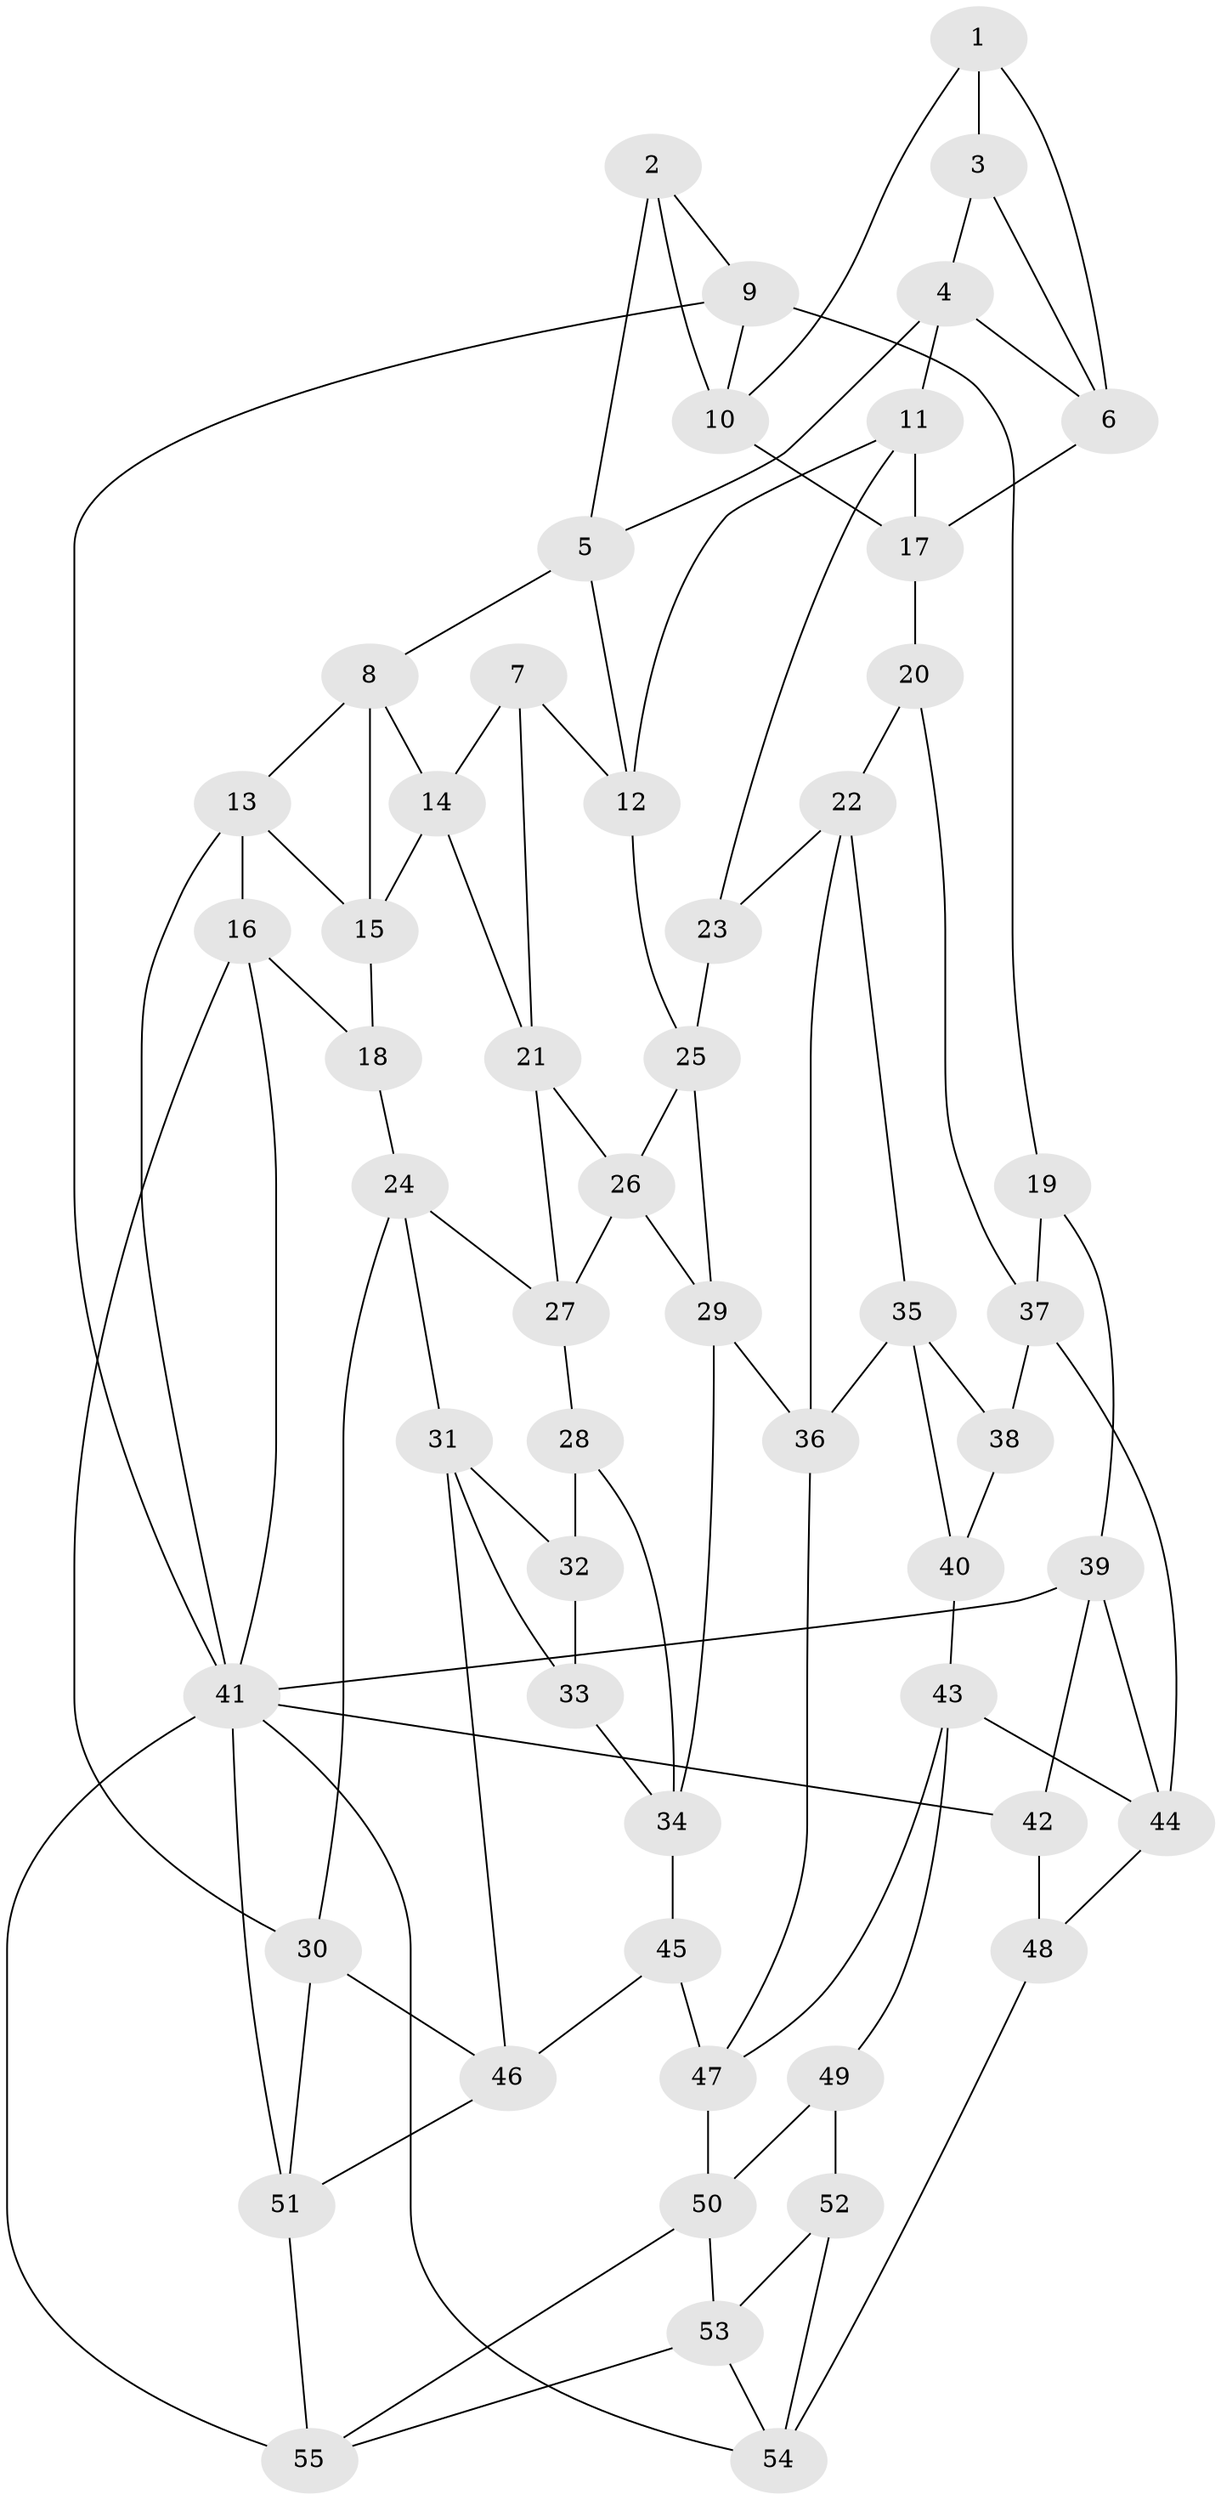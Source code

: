 // original degree distribution, {3: 0.01818181818181818, 5: 0.5454545454545454, 4: 0.22727272727272727, 6: 0.20909090909090908}
// Generated by graph-tools (version 1.1) at 2025/50/03/09/25 03:50:57]
// undirected, 55 vertices, 103 edges
graph export_dot {
graph [start="1"]
  node [color=gray90,style=filled];
  1;
  2;
  3;
  4;
  5;
  6;
  7;
  8;
  9;
  10;
  11;
  12;
  13;
  14;
  15;
  16;
  17;
  18;
  19;
  20;
  21;
  22;
  23;
  24;
  25;
  26;
  27;
  28;
  29;
  30;
  31;
  32;
  33;
  34;
  35;
  36;
  37;
  38;
  39;
  40;
  41;
  42;
  43;
  44;
  45;
  46;
  47;
  48;
  49;
  50;
  51;
  52;
  53;
  54;
  55;
  1 -- 3 [weight=1.0];
  1 -- 6 [weight=1.0];
  1 -- 10 [weight=1.0];
  2 -- 5 [weight=1.0];
  2 -- 9 [weight=1.0];
  2 -- 10 [weight=1.0];
  3 -- 4 [weight=1.0];
  3 -- 6 [weight=1.0];
  4 -- 5 [weight=1.0];
  4 -- 6 [weight=1.0];
  4 -- 11 [weight=1.0];
  5 -- 8 [weight=1.0];
  5 -- 12 [weight=1.0];
  6 -- 17 [weight=1.0];
  7 -- 12 [weight=1.0];
  7 -- 14 [weight=1.0];
  7 -- 21 [weight=1.0];
  8 -- 13 [weight=1.0];
  8 -- 14 [weight=1.0];
  8 -- 15 [weight=1.0];
  9 -- 10 [weight=1.0];
  9 -- 19 [weight=1.0];
  9 -- 41 [weight=1.0];
  10 -- 17 [weight=1.0];
  11 -- 12 [weight=1.0];
  11 -- 17 [weight=1.0];
  11 -- 23 [weight=1.0];
  12 -- 25 [weight=1.0];
  13 -- 15 [weight=1.0];
  13 -- 16 [weight=1.0];
  13 -- 41 [weight=1.0];
  14 -- 15 [weight=1.0];
  14 -- 21 [weight=1.0];
  15 -- 18 [weight=1.0];
  16 -- 18 [weight=1.0];
  16 -- 30 [weight=1.0];
  16 -- 41 [weight=1.0];
  17 -- 20 [weight=1.0];
  18 -- 24 [weight=1.0];
  19 -- 37 [weight=1.0];
  19 -- 39 [weight=1.0];
  20 -- 22 [weight=1.0];
  20 -- 37 [weight=1.0];
  21 -- 26 [weight=1.0];
  21 -- 27 [weight=1.0];
  22 -- 23 [weight=1.0];
  22 -- 35 [weight=1.0];
  22 -- 36 [weight=1.0];
  23 -- 25 [weight=1.0];
  24 -- 27 [weight=1.0];
  24 -- 30 [weight=1.0];
  24 -- 31 [weight=1.0];
  25 -- 26 [weight=1.0];
  25 -- 29 [weight=1.0];
  26 -- 27 [weight=1.0];
  26 -- 29 [weight=1.0];
  27 -- 28 [weight=1.0];
  28 -- 32 [weight=1.0];
  28 -- 34 [weight=1.0];
  29 -- 34 [weight=1.0];
  29 -- 36 [weight=1.0];
  30 -- 46 [weight=1.0];
  30 -- 51 [weight=1.0];
  31 -- 32 [weight=1.0];
  31 -- 33 [weight=1.0];
  31 -- 46 [weight=1.0];
  32 -- 33 [weight=2.0];
  33 -- 34 [weight=1.0];
  34 -- 45 [weight=1.0];
  35 -- 36 [weight=1.0];
  35 -- 38 [weight=1.0];
  35 -- 40 [weight=1.0];
  36 -- 47 [weight=1.0];
  37 -- 38 [weight=1.0];
  37 -- 44 [weight=1.0];
  38 -- 40 [weight=2.0];
  39 -- 41 [weight=1.0];
  39 -- 42 [weight=1.0];
  39 -- 44 [weight=1.0];
  40 -- 43 [weight=1.0];
  41 -- 42 [weight=1.0];
  41 -- 51 [weight=1.0];
  41 -- 54 [weight=1.0];
  41 -- 55 [weight=1.0];
  42 -- 48 [weight=2.0];
  43 -- 44 [weight=1.0];
  43 -- 47 [weight=1.0];
  43 -- 49 [weight=1.0];
  44 -- 48 [weight=1.0];
  45 -- 46 [weight=1.0];
  45 -- 47 [weight=1.0];
  46 -- 51 [weight=1.0];
  47 -- 50 [weight=1.0];
  48 -- 54 [weight=1.0];
  49 -- 50 [weight=1.0];
  49 -- 52 [weight=2.0];
  50 -- 53 [weight=1.0];
  50 -- 55 [weight=1.0];
  51 -- 55 [weight=1.0];
  52 -- 53 [weight=1.0];
  52 -- 54 [weight=1.0];
  53 -- 54 [weight=1.0];
  53 -- 55 [weight=1.0];
}

